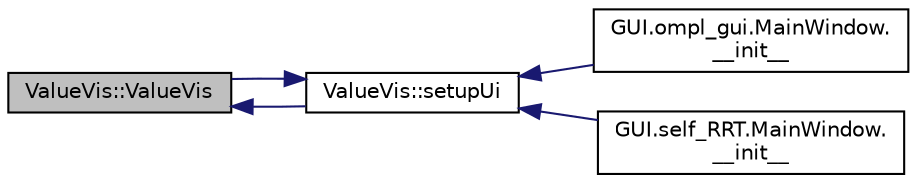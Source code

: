 digraph "ValueVis::ValueVis"
{
 // INTERACTIVE_SVG=YES
  edge [fontname="Helvetica",fontsize="10",labelfontname="Helvetica",labelfontsize="10"];
  node [fontname="Helvetica",fontsize="10",shape=record];
  rankdir="LR";
  Node1 [label="ValueVis::ValueVis",height=0.2,width=0.4,color="black", fillcolor="grey75", style="filled", fontcolor="black"];
  Node1 -> Node2 [dir="back",color="midnightblue",fontsize="10",style="solid",fontname="Helvetica"];
  Node2 [label="ValueVis::setupUi",height=0.2,width=0.4,color="black", fillcolor="white", style="filled",URL="$d9/db0/class_value_vis.html#aeaa58ca242eb35bf8acc137dc528b2c9"];
  Node2 -> Node3 [dir="back",color="midnightblue",fontsize="10",style="solid",fontname="Helvetica"];
  Node3 [label="GUI.ompl_gui.MainWindow.\l__init__",height=0.2,width=0.4,color="black", fillcolor="white", style="filled",URL="$da/d05/class_g_u_i_1_1ompl__gui_1_1_main_window.html#aee5a6d338deb5d595f09d8f3d81dc42c"];
  Node2 -> Node4 [dir="back",color="midnightblue",fontsize="10",style="solid",fontname="Helvetica"];
  Node4 [label="GUI.self_RRT.MainWindow.\l__init__",height=0.2,width=0.4,color="black", fillcolor="white", style="filled",URL="$d6/dc8/class_g_u_i_1_1self___r_r_t_1_1_main_window.html#a340b69dcea50ddf5ef010e7044e208c5"];
  Node2 -> Node1 [dir="back",color="midnightblue",fontsize="10",style="solid",fontname="Helvetica"];
}
